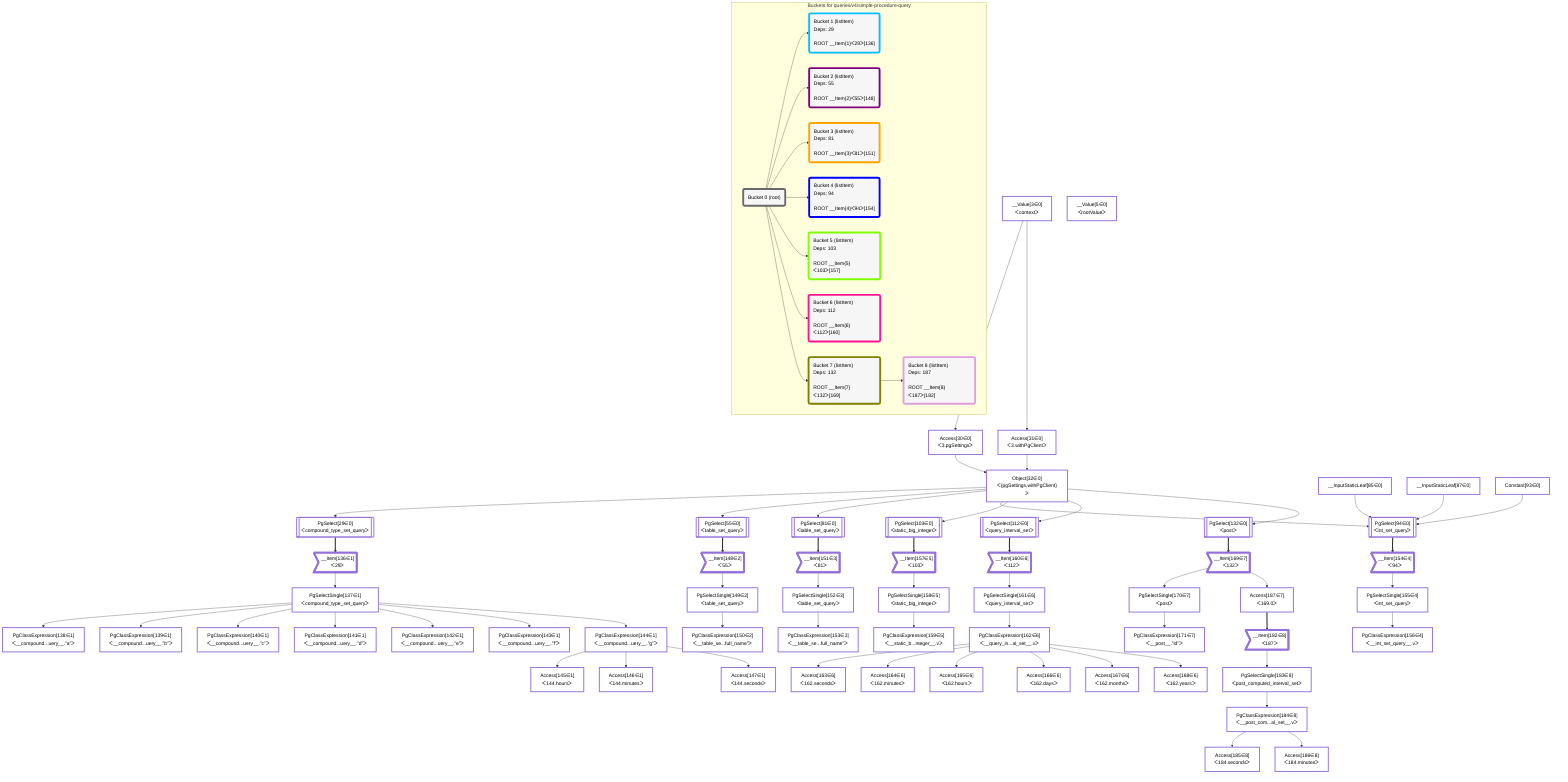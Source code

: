 graph TD
    classDef path fill:#eee,stroke:#000,color:#000
    classDef plan fill:#fff,stroke-width:3px,color:#000
    classDef itemplan fill:#fff,stroke-width:6px,color:#000
    classDef sideeffectplan fill:#f00,stroke-width:6px,color:#000
    classDef bucket fill:#f6f6f6,color:#000,stroke-width:6px,text-align:left


    %% define steps
    __Value3["__Value[3∈0]<br />ᐸcontextᐳ"]:::plan
    __Value5["__Value[5∈0]<br />ᐸrootValueᐳ"]:::plan
    Access30["Access[30∈0]<br />ᐸ3.pgSettingsᐳ"]:::plan
    Access31["Access[31∈0]<br />ᐸ3.withPgClientᐳ"]:::plan
    Object32["Object[32∈0]<br />ᐸ{pgSettings,withPgClient}ᐳ"]:::plan
    PgSelect29[["PgSelect[29∈0]<br />ᐸcompound_type_set_queryᐳ"]]:::plan
    PgSelect55[["PgSelect[55∈0]<br />ᐸtable_set_queryᐳ"]]:::plan
    PgSelect81[["PgSelect[81∈0]<br />ᐸtable_set_queryᐳ"]]:::plan
    __InputStaticLeaf85["__InputStaticLeaf[85∈0]"]:::plan
    __InputStaticLeaf87["__InputStaticLeaf[87∈0]"]:::plan
    Constant93["Constant[93∈0]"]:::plan
    PgSelect94[["PgSelect[94∈0]<br />ᐸint_set_queryᐳ"]]:::plan
    PgSelect103[["PgSelect[103∈0]<br />ᐸstatic_big_integerᐳ"]]:::plan
    PgSelect112[["PgSelect[112∈0]<br />ᐸquery_interval_setᐳ"]]:::plan
    PgSelect132[["PgSelect[132∈0]<br />ᐸpostᐳ"]]:::plan
    __Item136>"__Item[136∈1]<br />ᐸ29ᐳ"]:::itemplan
    PgSelectSingle137["PgSelectSingle[137∈1]<br />ᐸcompound_type_set_queryᐳ"]:::plan
    PgClassExpression138["PgClassExpression[138∈1]<br />ᐸ__compound...uery__.”a”ᐳ"]:::plan
    PgClassExpression139["PgClassExpression[139∈1]<br />ᐸ__compound...uery__.”b”ᐳ"]:::plan
    PgClassExpression140["PgClassExpression[140∈1]<br />ᐸ__compound...uery__.”c”ᐳ"]:::plan
    PgClassExpression141["PgClassExpression[141∈1]<br />ᐸ__compound...uery__.”d”ᐳ"]:::plan
    PgClassExpression142["PgClassExpression[142∈1]<br />ᐸ__compound...uery__.”e”ᐳ"]:::plan
    PgClassExpression143["PgClassExpression[143∈1]<br />ᐸ__compound...uery__.”f”ᐳ"]:::plan
    PgClassExpression144["PgClassExpression[144∈1]<br />ᐸ__compound...uery__.”g”ᐳ"]:::plan
    Access145["Access[145∈1]<br />ᐸ144.hoursᐳ"]:::plan
    Access146["Access[146∈1]<br />ᐸ144.minutesᐳ"]:::plan
    Access147["Access[147∈1]<br />ᐸ144.secondsᐳ"]:::plan
    __Item148>"__Item[148∈2]<br />ᐸ55ᐳ"]:::itemplan
    PgSelectSingle149["PgSelectSingle[149∈2]<br />ᐸtable_set_queryᐳ"]:::plan
    PgClassExpression150["PgClassExpression[150∈2]<br />ᐸ__table_se...full_name”ᐳ"]:::plan
    __Item151>"__Item[151∈3]<br />ᐸ81ᐳ"]:::itemplan
    PgSelectSingle152["PgSelectSingle[152∈3]<br />ᐸtable_set_queryᐳ"]:::plan
    PgClassExpression153["PgClassExpression[153∈3]<br />ᐸ__table_se...full_name”ᐳ"]:::plan
    __Item154>"__Item[154∈4]<br />ᐸ94ᐳ"]:::itemplan
    PgSelectSingle155["PgSelectSingle[155∈4]<br />ᐸint_set_queryᐳ"]:::plan
    PgClassExpression156["PgClassExpression[156∈4]<br />ᐸ__int_set_query__.vᐳ"]:::plan
    __Item157>"__Item[157∈5]<br />ᐸ103ᐳ"]:::itemplan
    PgSelectSingle158["PgSelectSingle[158∈5]<br />ᐸstatic_big_integerᐳ"]:::plan
    PgClassExpression159["PgClassExpression[159∈5]<br />ᐸ__static_b...nteger__.vᐳ"]:::plan
    __Item160>"__Item[160∈6]<br />ᐸ112ᐳ"]:::itemplan
    PgSelectSingle161["PgSelectSingle[161∈6]<br />ᐸquery_interval_setᐳ"]:::plan
    PgClassExpression162["PgClassExpression[162∈6]<br />ᐸ__query_in...al_set__.vᐳ"]:::plan
    Access163["Access[163∈6]<br />ᐸ162.secondsᐳ"]:::plan
    Access164["Access[164∈6]<br />ᐸ162.minutesᐳ"]:::plan
    Access165["Access[165∈6]<br />ᐸ162.hoursᐳ"]:::plan
    Access166["Access[166∈6]<br />ᐸ162.daysᐳ"]:::plan
    Access167["Access[167∈6]<br />ᐸ162.monthsᐳ"]:::plan
    Access168["Access[168∈6]<br />ᐸ162.yearsᐳ"]:::plan
    __Item169>"__Item[169∈7]<br />ᐸ132ᐳ"]:::itemplan
    PgSelectSingle170["PgSelectSingle[170∈7]<br />ᐸpostᐳ"]:::plan
    PgClassExpression171["PgClassExpression[171∈7]<br />ᐸ__post__.”id”ᐳ"]:::plan
    Access187["Access[187∈7]<br />ᐸ169.0ᐳ"]:::plan
    __Item182>"__Item[182∈8]<br />ᐸ187ᐳ"]:::itemplan
    PgSelectSingle183["PgSelectSingle[183∈8]<br />ᐸpost_computed_interval_setᐳ"]:::plan
    PgClassExpression184["PgClassExpression[184∈8]<br />ᐸ__post_com...al_set__.vᐳ"]:::plan
    Access185["Access[185∈8]<br />ᐸ184.secondsᐳ"]:::plan
    Access186["Access[186∈8]<br />ᐸ184.minutesᐳ"]:::plan

    %% plan dependencies
    __Value3 --> Access30
    __Value3 --> Access31
    Access30 & Access31 --> Object32
    Object32 --> PgSelect29
    Object32 --> PgSelect55
    Object32 --> PgSelect81
    Object32 & __InputStaticLeaf85 & Constant93 & __InputStaticLeaf87 --> PgSelect94
    Object32 --> PgSelect103
    Object32 --> PgSelect112
    Object32 --> PgSelect132
    PgSelect29 ==> __Item136
    __Item136 --> PgSelectSingle137
    PgSelectSingle137 --> PgClassExpression138
    PgSelectSingle137 --> PgClassExpression139
    PgSelectSingle137 --> PgClassExpression140
    PgSelectSingle137 --> PgClassExpression141
    PgSelectSingle137 --> PgClassExpression142
    PgSelectSingle137 --> PgClassExpression143
    PgSelectSingle137 --> PgClassExpression144
    PgClassExpression144 --> Access145
    PgClassExpression144 --> Access146
    PgClassExpression144 --> Access147
    PgSelect55 ==> __Item148
    __Item148 --> PgSelectSingle149
    PgSelectSingle149 --> PgClassExpression150
    PgSelect81 ==> __Item151
    __Item151 --> PgSelectSingle152
    PgSelectSingle152 --> PgClassExpression153
    PgSelect94 ==> __Item154
    __Item154 --> PgSelectSingle155
    PgSelectSingle155 --> PgClassExpression156
    PgSelect103 ==> __Item157
    __Item157 --> PgSelectSingle158
    PgSelectSingle158 --> PgClassExpression159
    PgSelect112 ==> __Item160
    __Item160 --> PgSelectSingle161
    PgSelectSingle161 --> PgClassExpression162
    PgClassExpression162 --> Access163
    PgClassExpression162 --> Access164
    PgClassExpression162 --> Access165
    PgClassExpression162 --> Access166
    PgClassExpression162 --> Access167
    PgClassExpression162 --> Access168
    PgSelect132 ==> __Item169
    __Item169 --> PgSelectSingle170
    PgSelectSingle170 --> PgClassExpression171
    __Item169 --> Access187
    Access187 ==> __Item182
    __Item182 --> PgSelectSingle183
    PgSelectSingle183 --> PgClassExpression184
    PgClassExpression184 --> Access185
    PgClassExpression184 --> Access186

    %% plan-to-path relationships

    subgraph "Buckets for queries/v4/simple-procedure-query"
    Bucket0("Bucket 0 (root)"):::bucket
    classDef bucket0 stroke:#696969
    class Bucket0 bucket0
    Bucket1("Bucket 1 (listItem)<br />Deps: 29<br /><br />ROOT __Item{1}ᐸ29ᐳ[136]"):::bucket
    classDef bucket1 stroke:#00bfff
    class Bucket1 bucket1
    Bucket2("Bucket 2 (listItem)<br />Deps: 55<br /><br />ROOT __Item{2}ᐸ55ᐳ[148]"):::bucket
    classDef bucket2 stroke:#7f007f
    class Bucket2 bucket2
    Bucket3("Bucket 3 (listItem)<br />Deps: 81<br /><br />ROOT __Item{3}ᐸ81ᐳ[151]"):::bucket
    classDef bucket3 stroke:#ffa500
    class Bucket3 bucket3
    Bucket4("Bucket 4 (listItem)<br />Deps: 94<br /><br />ROOT __Item{4}ᐸ94ᐳ[154]"):::bucket
    classDef bucket4 stroke:#0000ff
    class Bucket4 bucket4
    Bucket5("Bucket 5 (listItem)<br />Deps: 103<br /><br />ROOT __Item{5}ᐸ103ᐳ[157]"):::bucket
    classDef bucket5 stroke:#7fff00
    class Bucket5 bucket5
    Bucket6("Bucket 6 (listItem)<br />Deps: 112<br /><br />ROOT __Item{6}ᐸ112ᐳ[160]"):::bucket
    classDef bucket6 stroke:#ff1493
    class Bucket6 bucket6
    Bucket7("Bucket 7 (listItem)<br />Deps: 132<br /><br />ROOT __Item{7}ᐸ132ᐳ[169]"):::bucket
    classDef bucket7 stroke:#808000
    class Bucket7 bucket7
    Bucket8("Bucket 8 (listItem)<br />Deps: 187<br /><br />ROOT __Item{8}ᐸ187ᐳ[182]"):::bucket
    classDef bucket8 stroke:#dda0dd
    class Bucket8 bucket8
    Bucket0 --> Bucket1 & Bucket2 & Bucket3 & Bucket4 & Bucket5 & Bucket6 & Bucket7
    Bucket7 --> Bucket8
    end